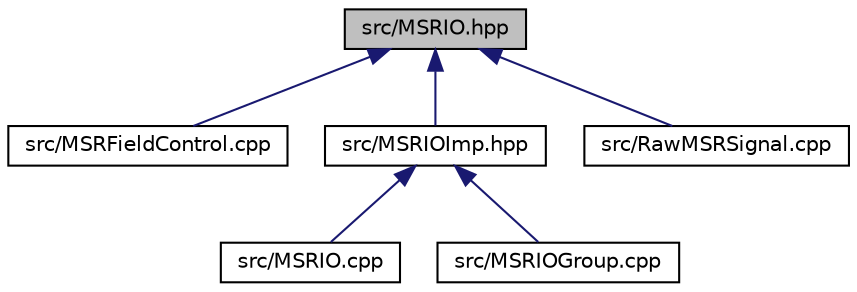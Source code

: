 digraph "src/MSRIO.hpp"
{
  edge [fontname="Helvetica",fontsize="10",labelfontname="Helvetica",labelfontsize="10"];
  node [fontname="Helvetica",fontsize="10",shape=record];
  Node4 [label="src/MSRIO.hpp",height=0.2,width=0.4,color="black", fillcolor="grey75", style="filled", fontcolor="black"];
  Node4 -> Node5 [dir="back",color="midnightblue",fontsize="10",style="solid",fontname="Helvetica"];
  Node5 [label="src/MSRFieldControl.cpp",height=0.2,width=0.4,color="black", fillcolor="white", style="filled",URL="$_m_s_r_field_control_8cpp.html"];
  Node4 -> Node6 [dir="back",color="midnightblue",fontsize="10",style="solid",fontname="Helvetica"];
  Node6 [label="src/MSRIOImp.hpp",height=0.2,width=0.4,color="black", fillcolor="white", style="filled",URL="$_m_s_r_i_o_imp_8hpp.html"];
  Node6 -> Node7 [dir="back",color="midnightblue",fontsize="10",style="solid",fontname="Helvetica"];
  Node7 [label="src/MSRIO.cpp",height=0.2,width=0.4,color="black", fillcolor="white", style="filled",URL="$_m_s_r_i_o_8cpp.html"];
  Node6 -> Node8 [dir="back",color="midnightblue",fontsize="10",style="solid",fontname="Helvetica"];
  Node8 [label="src/MSRIOGroup.cpp",height=0.2,width=0.4,color="black", fillcolor="white", style="filled",URL="$_m_s_r_i_o_group_8cpp.html"];
  Node4 -> Node9 [dir="back",color="midnightblue",fontsize="10",style="solid",fontname="Helvetica"];
  Node9 [label="src/RawMSRSignal.cpp",height=0.2,width=0.4,color="black", fillcolor="white", style="filled",URL="$_raw_m_s_r_signal_8cpp.html"];
}
